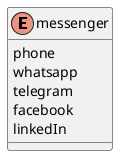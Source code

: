 @startuml "enum for vacancy status"
    enum messenger {
        phone
        whatsapp
        telegram
        facebook
        linkedIn
    }
@enduml